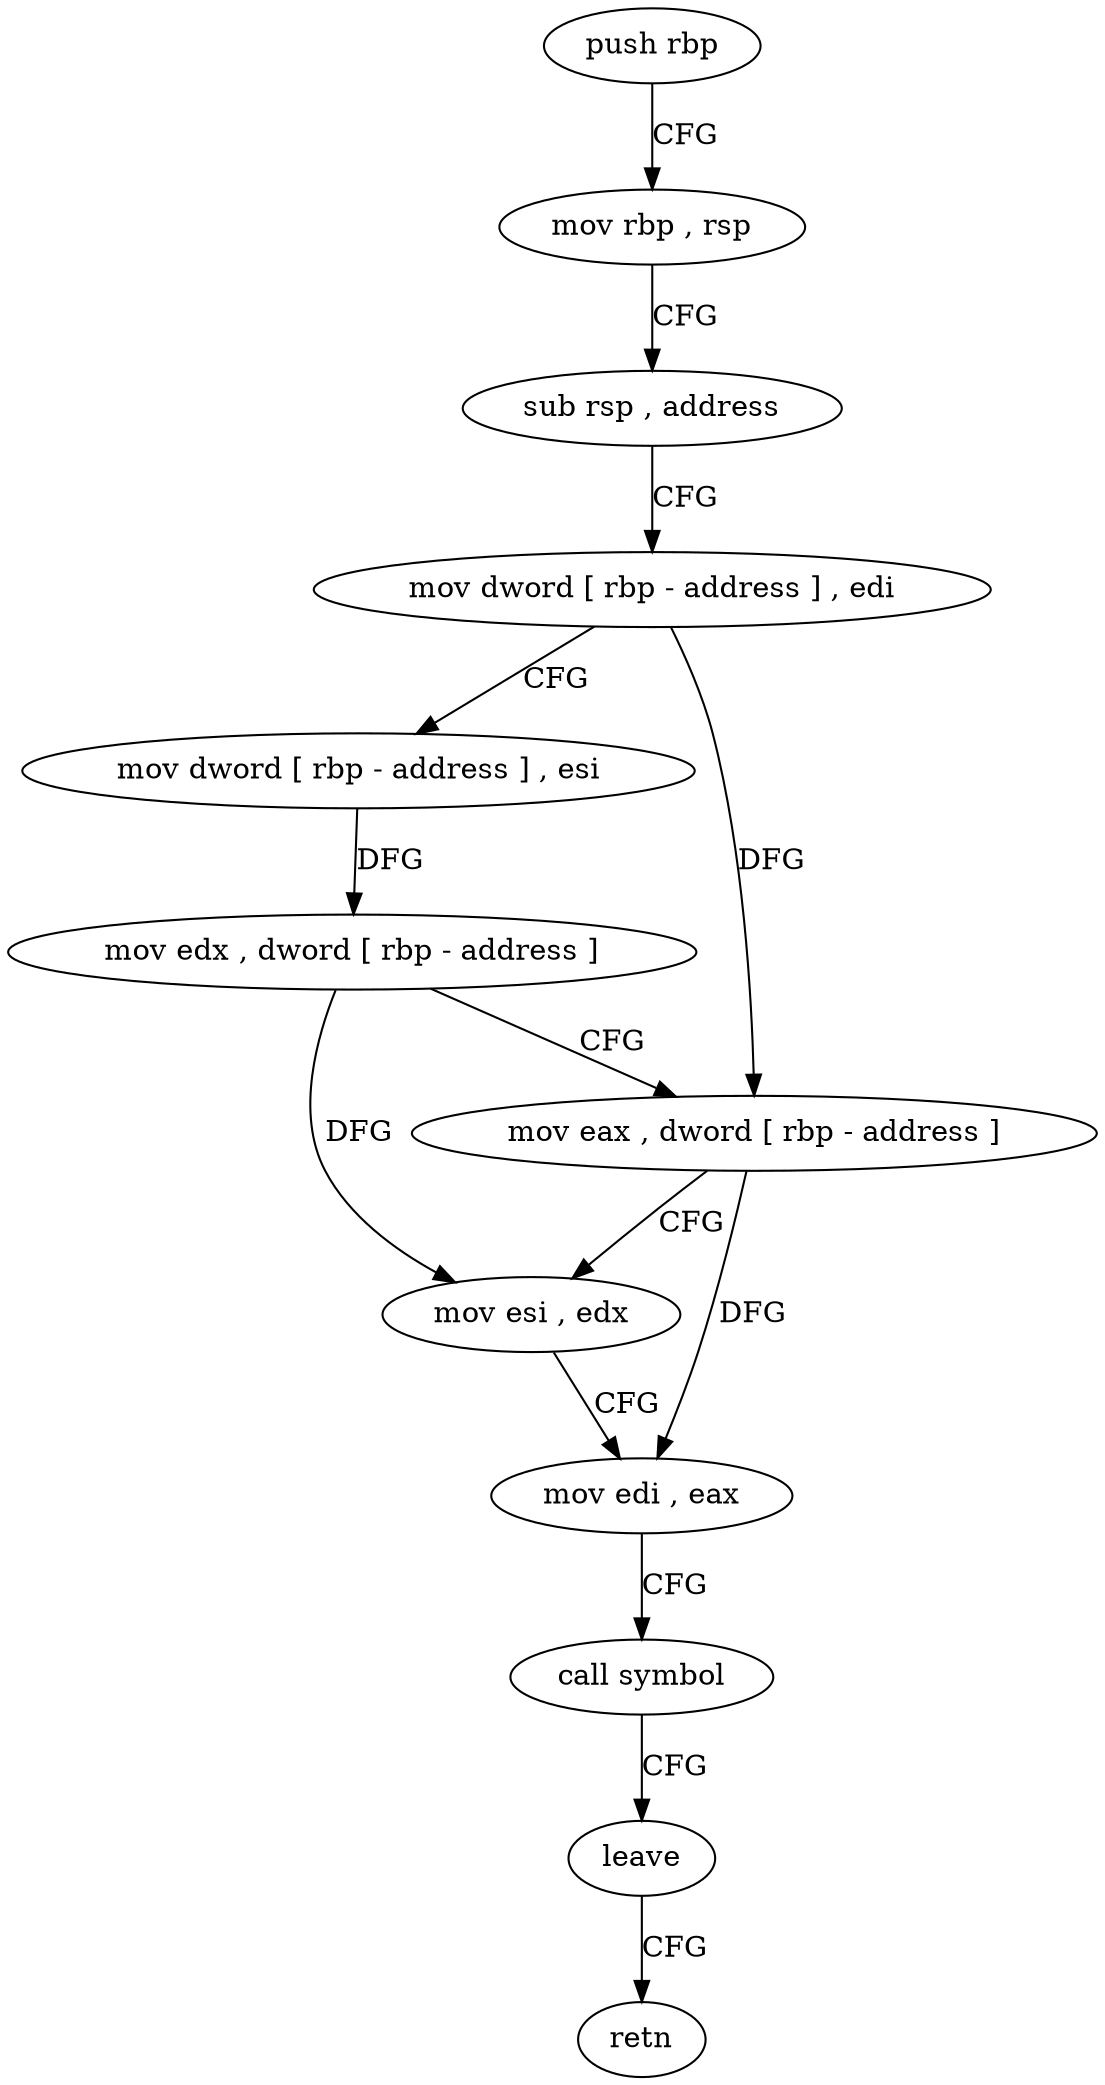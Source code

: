 digraph "func" {
"199944" [label = "push rbp" ]
"199945" [label = "mov rbp , rsp" ]
"199948" [label = "sub rsp , address" ]
"199952" [label = "mov dword [ rbp - address ] , edi" ]
"199955" [label = "mov dword [ rbp - address ] , esi" ]
"199958" [label = "mov edx , dword [ rbp - address ]" ]
"199961" [label = "mov eax , dword [ rbp - address ]" ]
"199964" [label = "mov esi , edx" ]
"199966" [label = "mov edi , eax" ]
"199968" [label = "call symbol" ]
"199973" [label = "leave" ]
"199974" [label = "retn" ]
"199944" -> "199945" [ label = "CFG" ]
"199945" -> "199948" [ label = "CFG" ]
"199948" -> "199952" [ label = "CFG" ]
"199952" -> "199955" [ label = "CFG" ]
"199952" -> "199961" [ label = "DFG" ]
"199955" -> "199958" [ label = "DFG" ]
"199958" -> "199961" [ label = "CFG" ]
"199958" -> "199964" [ label = "DFG" ]
"199961" -> "199964" [ label = "CFG" ]
"199961" -> "199966" [ label = "DFG" ]
"199964" -> "199966" [ label = "CFG" ]
"199966" -> "199968" [ label = "CFG" ]
"199968" -> "199973" [ label = "CFG" ]
"199973" -> "199974" [ label = "CFG" ]
}
